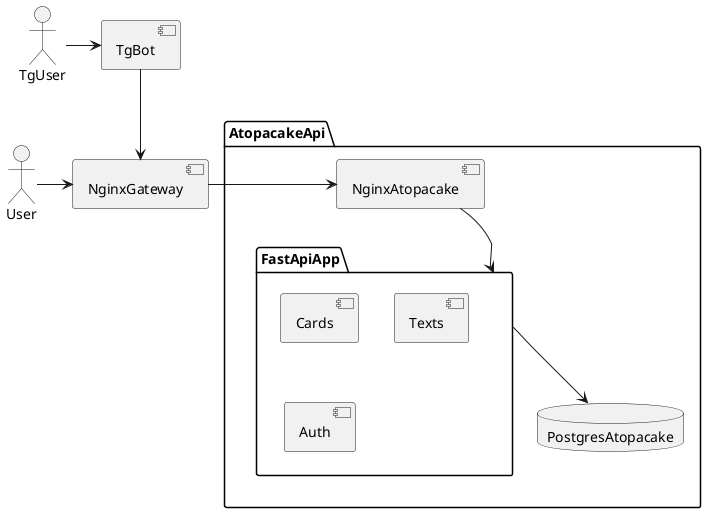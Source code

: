 @startuml
actor User
actor TgUser
component NginxGateway
component TgBot

package AtopacakeApi {
  component NginxAtopacake
  database PostgresAtopacake

  package FastApiApp {
    component Cards
    component Texts
    component Auth
  }
}


User -> NginxGateway
NginxGateway -> NginxAtopacake
NginxAtopacake -down-> FastApiApp
TgUser -> TgBot
TgBot -down-> NginxGateway
FastApiApp -down-> PostgresAtopacake
@enduml
